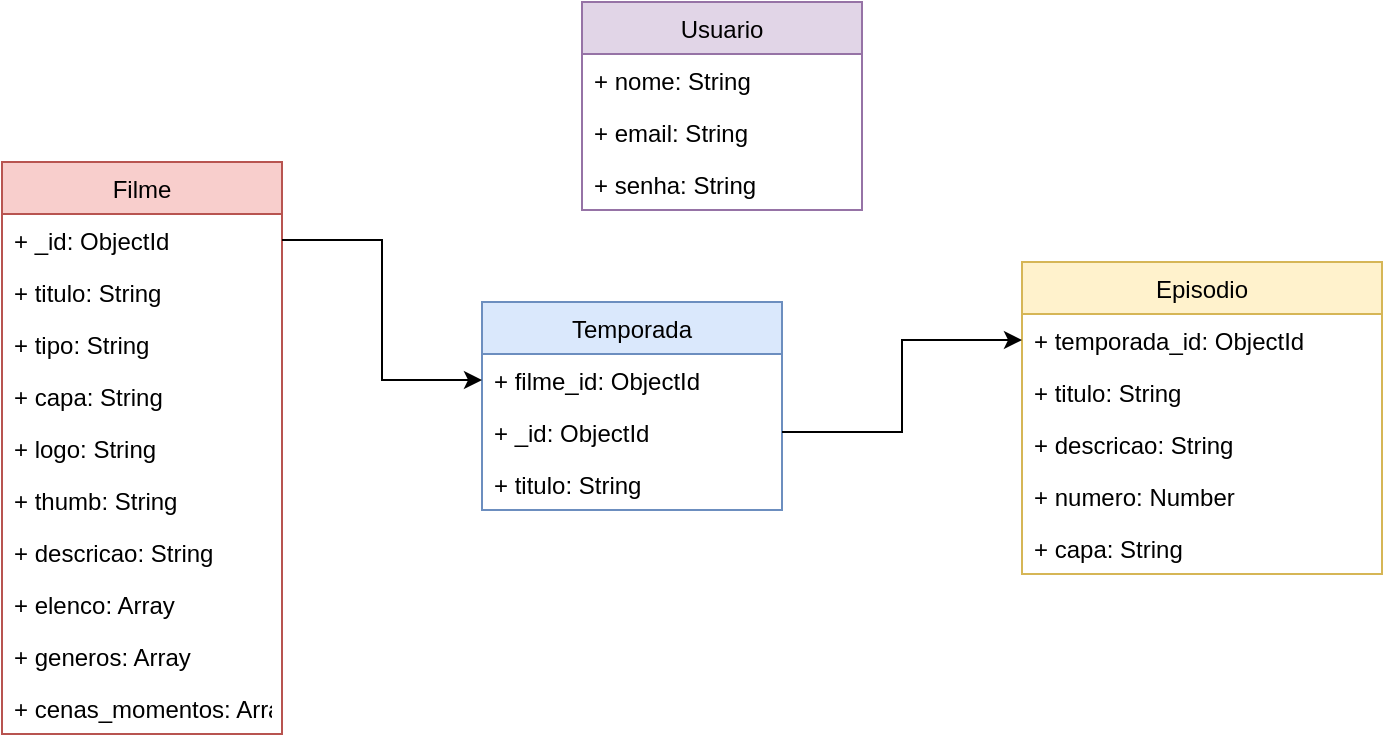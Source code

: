<mxfile version="14.6.8" type="device"><diagram id="nlCJ1Fazcq3fbEqbrowl" name="Page-1"><mxGraphModel dx="1038" dy="580" grid="1" gridSize="10" guides="1" tooltips="1" connect="1" arrows="1" fold="1" page="1" pageScale="1" pageWidth="827" pageHeight="1169" math="0" shadow="0"><root><mxCell id="0"/><mxCell id="1" parent="0"/><mxCell id="mh8A3RFYRDDBH88f8aVL-1" value="Filme" style="swimlane;fontStyle=0;childLayout=stackLayout;horizontal=1;startSize=26;fillColor=#f8cecc;horizontalStack=0;resizeParent=1;resizeParentMax=0;resizeLast=0;collapsible=1;marginBottom=0;strokeColor=#b85450;" vertex="1" parent="1"><mxGeometry x="40" y="120" width="140" height="286" as="geometry"/></mxCell><mxCell id="mh8A3RFYRDDBH88f8aVL-2" value="+ _id: ObjectId" style="text;strokeColor=none;fillColor=none;align=left;verticalAlign=top;spacingLeft=4;spacingRight=4;overflow=hidden;rotatable=0;points=[[0,0.5],[1,0.5]];portConstraint=eastwest;" vertex="1" parent="mh8A3RFYRDDBH88f8aVL-1"><mxGeometry y="26" width="140" height="26" as="geometry"/></mxCell><mxCell id="mh8A3RFYRDDBH88f8aVL-20" value="+ titulo: String" style="text;strokeColor=none;fillColor=none;align=left;verticalAlign=top;spacingLeft=4;spacingRight=4;overflow=hidden;rotatable=0;points=[[0,0.5],[1,0.5]];portConstraint=eastwest;" vertex="1" parent="mh8A3RFYRDDBH88f8aVL-1"><mxGeometry y="52" width="140" height="26" as="geometry"/></mxCell><mxCell id="mh8A3RFYRDDBH88f8aVL-10" value="+ tipo: String" style="text;strokeColor=none;fillColor=none;align=left;verticalAlign=top;spacingLeft=4;spacingRight=4;overflow=hidden;rotatable=0;points=[[0,0.5],[1,0.5]];portConstraint=eastwest;" vertex="1" parent="mh8A3RFYRDDBH88f8aVL-1"><mxGeometry y="78" width="140" height="26" as="geometry"/></mxCell><mxCell id="mh8A3RFYRDDBH88f8aVL-3" value="+ capa: String" style="text;strokeColor=none;fillColor=none;align=left;verticalAlign=top;spacingLeft=4;spacingRight=4;overflow=hidden;rotatable=0;points=[[0,0.5],[1,0.5]];portConstraint=eastwest;" vertex="1" parent="mh8A3RFYRDDBH88f8aVL-1"><mxGeometry y="104" width="140" height="26" as="geometry"/></mxCell><mxCell id="mh8A3RFYRDDBH88f8aVL-4" value="+ logo: String" style="text;strokeColor=none;fillColor=none;align=left;verticalAlign=top;spacingLeft=4;spacingRight=4;overflow=hidden;rotatable=0;points=[[0,0.5],[1,0.5]];portConstraint=eastwest;" vertex="1" parent="mh8A3RFYRDDBH88f8aVL-1"><mxGeometry y="130" width="140" height="26" as="geometry"/></mxCell><mxCell id="mh8A3RFYRDDBH88f8aVL-5" value="+ thumb: String" style="text;strokeColor=none;fillColor=none;align=left;verticalAlign=top;spacingLeft=4;spacingRight=4;overflow=hidden;rotatable=0;points=[[0,0.5],[1,0.5]];portConstraint=eastwest;" vertex="1" parent="mh8A3RFYRDDBH88f8aVL-1"><mxGeometry y="156" width="140" height="26" as="geometry"/></mxCell><mxCell id="mh8A3RFYRDDBH88f8aVL-6" value="+ descricao: String" style="text;strokeColor=none;fillColor=none;align=left;verticalAlign=top;spacingLeft=4;spacingRight=4;overflow=hidden;rotatable=0;points=[[0,0.5],[1,0.5]];portConstraint=eastwest;" vertex="1" parent="mh8A3RFYRDDBH88f8aVL-1"><mxGeometry y="182" width="140" height="26" as="geometry"/></mxCell><mxCell id="mh8A3RFYRDDBH88f8aVL-7" value="+ elenco: Array" style="text;strokeColor=none;fillColor=none;align=left;verticalAlign=top;spacingLeft=4;spacingRight=4;overflow=hidden;rotatable=0;points=[[0,0.5],[1,0.5]];portConstraint=eastwest;" vertex="1" parent="mh8A3RFYRDDBH88f8aVL-1"><mxGeometry y="208" width="140" height="26" as="geometry"/></mxCell><mxCell id="mh8A3RFYRDDBH88f8aVL-8" value="+ generos: Array" style="text;strokeColor=none;fillColor=none;align=left;verticalAlign=top;spacingLeft=4;spacingRight=4;overflow=hidden;rotatable=0;points=[[0,0.5],[1,0.5]];portConstraint=eastwest;" vertex="1" parent="mh8A3RFYRDDBH88f8aVL-1"><mxGeometry y="234" width="140" height="26" as="geometry"/></mxCell><mxCell id="mh8A3RFYRDDBH88f8aVL-9" value="+ cenas_momentos: Array" style="text;strokeColor=none;fillColor=none;align=left;verticalAlign=top;spacingLeft=4;spacingRight=4;overflow=hidden;rotatable=0;points=[[0,0.5],[1,0.5]];portConstraint=eastwest;" vertex="1" parent="mh8A3RFYRDDBH88f8aVL-1"><mxGeometry y="260" width="140" height="26" as="geometry"/></mxCell><mxCell id="mh8A3RFYRDDBH88f8aVL-11" value="Usuario" style="swimlane;fontStyle=0;childLayout=stackLayout;horizontal=1;startSize=26;fillColor=#e1d5e7;horizontalStack=0;resizeParent=1;resizeParentMax=0;resizeLast=0;collapsible=1;marginBottom=0;strokeColor=#9673a6;" vertex="1" parent="1"><mxGeometry x="330" y="40" width="140" height="104" as="geometry"/></mxCell><mxCell id="mh8A3RFYRDDBH88f8aVL-12" value="+ nome: String" style="text;strokeColor=none;fillColor=none;align=left;verticalAlign=top;spacingLeft=4;spacingRight=4;overflow=hidden;rotatable=0;points=[[0,0.5],[1,0.5]];portConstraint=eastwest;" vertex="1" parent="mh8A3RFYRDDBH88f8aVL-11"><mxGeometry y="26" width="140" height="26" as="geometry"/></mxCell><mxCell id="mh8A3RFYRDDBH88f8aVL-13" value="+ email: String" style="text;strokeColor=none;fillColor=none;align=left;verticalAlign=top;spacingLeft=4;spacingRight=4;overflow=hidden;rotatable=0;points=[[0,0.5],[1,0.5]];portConstraint=eastwest;" vertex="1" parent="mh8A3RFYRDDBH88f8aVL-11"><mxGeometry y="52" width="140" height="26" as="geometry"/></mxCell><mxCell id="mh8A3RFYRDDBH88f8aVL-14" value="+ senha: String" style="text;strokeColor=none;fillColor=none;align=left;verticalAlign=top;spacingLeft=4;spacingRight=4;overflow=hidden;rotatable=0;points=[[0,0.5],[1,0.5]];portConstraint=eastwest;" vertex="1" parent="mh8A3RFYRDDBH88f8aVL-11"><mxGeometry y="78" width="140" height="26" as="geometry"/></mxCell><mxCell id="mh8A3RFYRDDBH88f8aVL-15" value="Temporada" style="swimlane;fontStyle=0;childLayout=stackLayout;horizontal=1;startSize=26;fillColor=#dae8fc;horizontalStack=0;resizeParent=1;resizeParentMax=0;resizeLast=0;collapsible=1;marginBottom=0;strokeColor=#6c8ebf;" vertex="1" parent="1"><mxGeometry x="280" y="190" width="150" height="104" as="geometry"/></mxCell><mxCell id="mh8A3RFYRDDBH88f8aVL-16" value="+ filme_id: ObjectId" style="text;strokeColor=none;fillColor=none;align=left;verticalAlign=top;spacingLeft=4;spacingRight=4;overflow=hidden;rotatable=0;points=[[0,0.5],[1,0.5]];portConstraint=eastwest;" vertex="1" parent="mh8A3RFYRDDBH88f8aVL-15"><mxGeometry y="26" width="150" height="26" as="geometry"/></mxCell><mxCell id="mh8A3RFYRDDBH88f8aVL-29" value="+ _id: ObjectId" style="text;strokeColor=none;fillColor=none;align=left;verticalAlign=top;spacingLeft=4;spacingRight=4;overflow=hidden;rotatable=0;points=[[0,0.5],[1,0.5]];portConstraint=eastwest;" vertex="1" parent="mh8A3RFYRDDBH88f8aVL-15"><mxGeometry y="52" width="150" height="26" as="geometry"/></mxCell><mxCell id="mh8A3RFYRDDBH88f8aVL-17" value="+ titulo: String" style="text;strokeColor=none;fillColor=none;align=left;verticalAlign=top;spacingLeft=4;spacingRight=4;overflow=hidden;rotatable=0;points=[[0,0.5],[1,0.5]];portConstraint=eastwest;" vertex="1" parent="mh8A3RFYRDDBH88f8aVL-15"><mxGeometry y="78" width="150" height="26" as="geometry"/></mxCell><mxCell id="mh8A3RFYRDDBH88f8aVL-21" style="edgeStyle=orthogonalEdgeStyle;rounded=0;orthogonalLoop=1;jettySize=auto;html=1;exitX=1;exitY=0.5;exitDx=0;exitDy=0;entryX=0;entryY=0.5;entryDx=0;entryDy=0;" edge="1" parent="1" source="mh8A3RFYRDDBH88f8aVL-2" target="mh8A3RFYRDDBH88f8aVL-16"><mxGeometry relative="1" as="geometry"/></mxCell><mxCell id="mh8A3RFYRDDBH88f8aVL-22" value="Episodio" style="swimlane;fontStyle=0;childLayout=stackLayout;horizontal=1;startSize=26;fillColor=#fff2cc;horizontalStack=0;resizeParent=1;resizeParentMax=0;resizeLast=0;collapsible=1;marginBottom=0;strokeColor=#d6b656;" vertex="1" parent="1"><mxGeometry x="550" y="170" width="180" height="156" as="geometry"/></mxCell><mxCell id="mh8A3RFYRDDBH88f8aVL-23" value="+ temporada_id: ObjectId" style="text;strokeColor=none;fillColor=none;align=left;verticalAlign=top;spacingLeft=4;spacingRight=4;overflow=hidden;rotatable=0;points=[[0,0.5],[1,0.5]];portConstraint=eastwest;" vertex="1" parent="mh8A3RFYRDDBH88f8aVL-22"><mxGeometry y="26" width="180" height="26" as="geometry"/></mxCell><mxCell id="mh8A3RFYRDDBH88f8aVL-24" value="+ titulo: String" style="text;strokeColor=none;fillColor=none;align=left;verticalAlign=top;spacingLeft=4;spacingRight=4;overflow=hidden;rotatable=0;points=[[0,0.5],[1,0.5]];portConstraint=eastwest;" vertex="1" parent="mh8A3RFYRDDBH88f8aVL-22"><mxGeometry y="52" width="180" height="26" as="geometry"/></mxCell><mxCell id="mh8A3RFYRDDBH88f8aVL-25" value="+ descricao: String" style="text;strokeColor=none;fillColor=none;align=left;verticalAlign=top;spacingLeft=4;spacingRight=4;overflow=hidden;rotatable=0;points=[[0,0.5],[1,0.5]];portConstraint=eastwest;" vertex="1" parent="mh8A3RFYRDDBH88f8aVL-22"><mxGeometry y="78" width="180" height="26" as="geometry"/></mxCell><mxCell id="mh8A3RFYRDDBH88f8aVL-27" value="+ numero: Number" style="text;strokeColor=none;fillColor=none;align=left;verticalAlign=top;spacingLeft=4;spacingRight=4;overflow=hidden;rotatable=0;points=[[0,0.5],[1,0.5]];portConstraint=eastwest;" vertex="1" parent="mh8A3RFYRDDBH88f8aVL-22"><mxGeometry y="104" width="180" height="26" as="geometry"/></mxCell><mxCell id="mh8A3RFYRDDBH88f8aVL-28" value="+ capa: String" style="text;strokeColor=none;fillColor=none;align=left;verticalAlign=top;spacingLeft=4;spacingRight=4;overflow=hidden;rotatable=0;points=[[0,0.5],[1,0.5]];portConstraint=eastwest;" vertex="1" parent="mh8A3RFYRDDBH88f8aVL-22"><mxGeometry y="130" width="180" height="26" as="geometry"/></mxCell><mxCell id="mh8A3RFYRDDBH88f8aVL-30" style="edgeStyle=orthogonalEdgeStyle;rounded=0;orthogonalLoop=1;jettySize=auto;html=1;entryX=0;entryY=0.5;entryDx=0;entryDy=0;" edge="1" parent="1" source="mh8A3RFYRDDBH88f8aVL-29" target="mh8A3RFYRDDBH88f8aVL-23"><mxGeometry relative="1" as="geometry"/></mxCell></root></mxGraphModel></diagram></mxfile>
